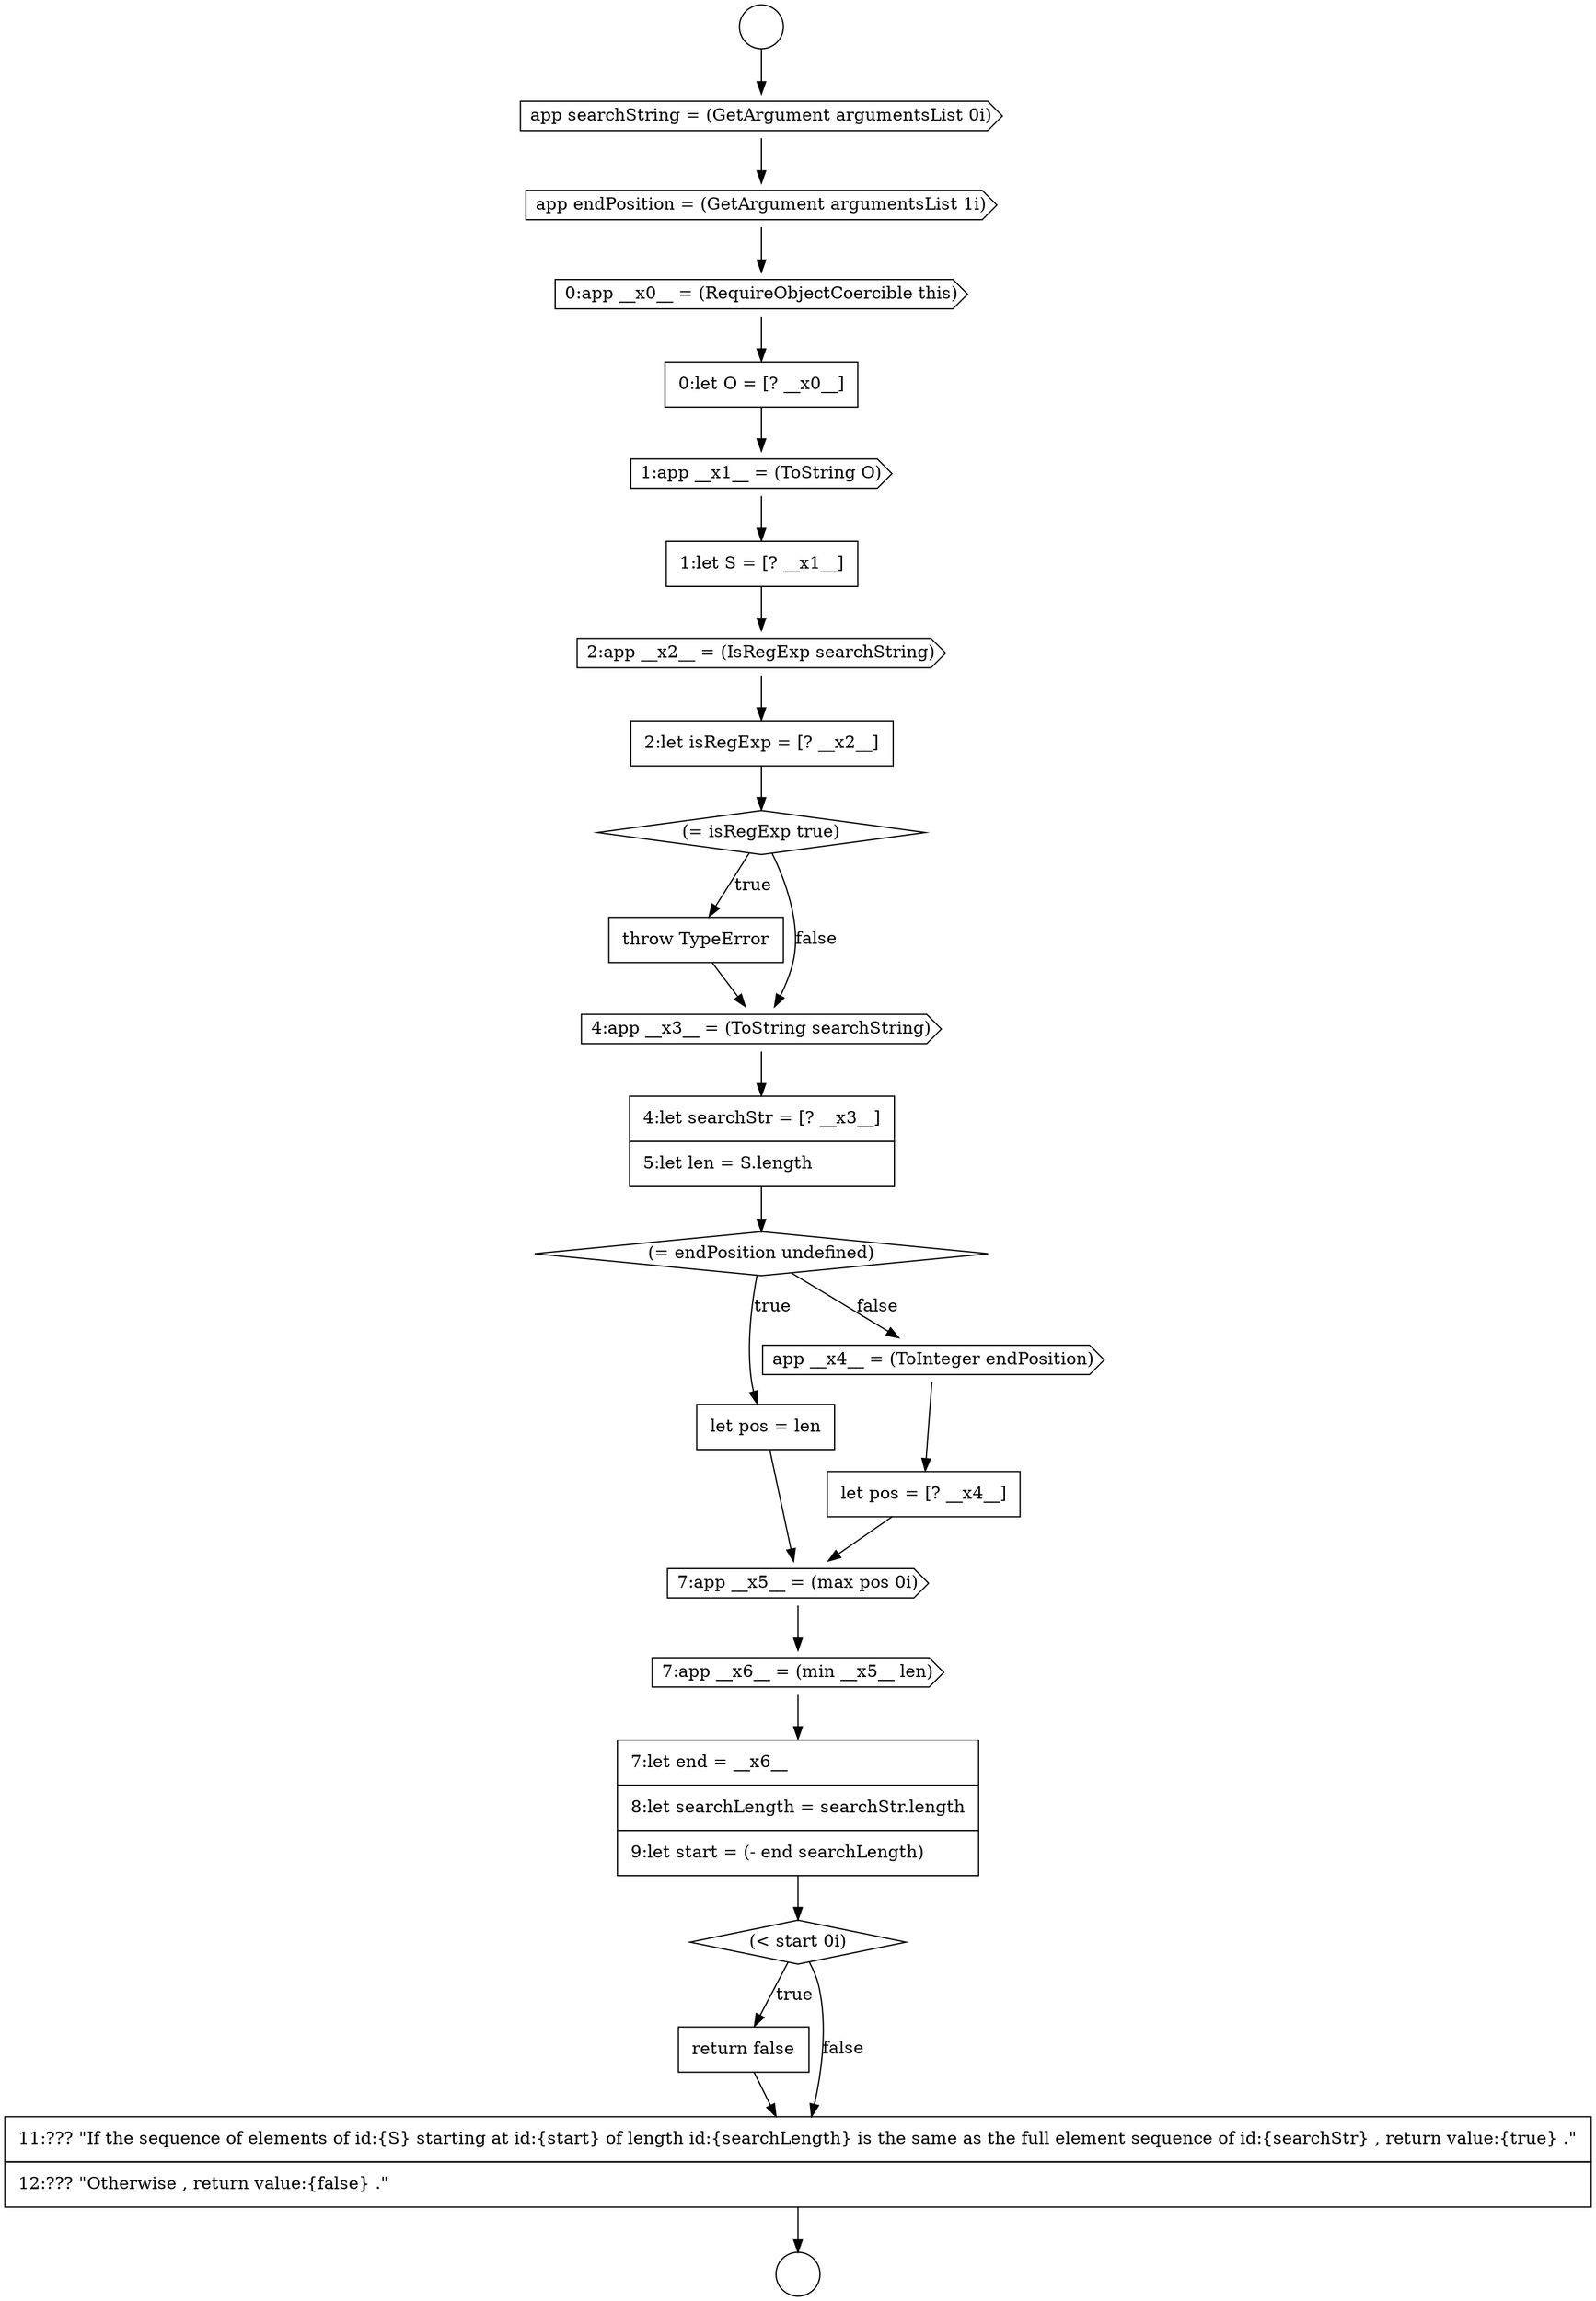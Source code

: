 digraph {
  node11907 [shape=none, margin=0, label=<<font color="black">
    <table border="0" cellborder="1" cellspacing="0" cellpadding="10">
      <tr><td align="left">7:let end = __x6__</td></tr>
      <tr><td align="left">8:let searchLength = searchStr.length</td></tr>
      <tr><td align="left">9:let start = (- end searchLength)</td></tr>
    </table>
  </font>> color="black" fillcolor="white" style=filled]
  node11897 [shape=diamond, label=<<font color="black">(= isRegExp true)</font>> color="black" fillcolor="white" style=filled]
  node11908 [shape=diamond, label=<<font color="black">(&lt; start 0i)</font>> color="black" fillcolor="white" style=filled]
  node11892 [shape=none, margin=0, label=<<font color="black">
    <table border="0" cellborder="1" cellspacing="0" cellpadding="10">
      <tr><td align="left">0:let O = [? __x0__]</td></tr>
    </table>
  </font>> color="black" fillcolor="white" style=filled]
  node11888 [shape=circle label=" " color="black" fillcolor="white" style=filled]
  node11901 [shape=diamond, label=<<font color="black">(= endPosition undefined)</font>> color="black" fillcolor="white" style=filled]
  node11905 [shape=cds, label=<<font color="black">7:app __x5__ = (max pos 0i)</font>> color="black" fillcolor="white" style=filled]
  node11900 [shape=none, margin=0, label=<<font color="black">
    <table border="0" cellborder="1" cellspacing="0" cellpadding="10">
      <tr><td align="left">4:let searchStr = [? __x3__]</td></tr>
      <tr><td align="left">5:let len = S.length</td></tr>
    </table>
  </font>> color="black" fillcolor="white" style=filled]
  node11893 [shape=cds, label=<<font color="black">1:app __x1__ = (ToString O)</font>> color="black" fillcolor="white" style=filled]
  node11887 [shape=circle label=" " color="black" fillcolor="white" style=filled]
  node11889 [shape=cds, label=<<font color="black">app searchString = (GetArgument argumentsList 0i)</font>> color="black" fillcolor="white" style=filled]
  node11909 [shape=none, margin=0, label=<<font color="black">
    <table border="0" cellborder="1" cellspacing="0" cellpadding="10">
      <tr><td align="left">return false</td></tr>
    </table>
  </font>> color="black" fillcolor="white" style=filled]
  node11906 [shape=cds, label=<<font color="black">7:app __x6__ = (min __x5__ len)</font>> color="black" fillcolor="white" style=filled]
  node11910 [shape=none, margin=0, label=<<font color="black">
    <table border="0" cellborder="1" cellspacing="0" cellpadding="10">
      <tr><td align="left">11:??? &quot;If the sequence of elements of id:{S} starting at id:{start} of length id:{searchLength} is the same as the full element sequence of id:{searchStr} , return value:{true} .&quot;</td></tr>
      <tr><td align="left">12:??? &quot;Otherwise , return value:{false} .&quot;</td></tr>
    </table>
  </font>> color="black" fillcolor="white" style=filled]
  node11896 [shape=none, margin=0, label=<<font color="black">
    <table border="0" cellborder="1" cellspacing="0" cellpadding="10">
      <tr><td align="left">2:let isRegExp = [? __x2__]</td></tr>
    </table>
  </font>> color="black" fillcolor="white" style=filled]
  node11895 [shape=cds, label=<<font color="black">2:app __x2__ = (IsRegExp searchString)</font>> color="black" fillcolor="white" style=filled]
  node11898 [shape=none, margin=0, label=<<font color="black">
    <table border="0" cellborder="1" cellspacing="0" cellpadding="10">
      <tr><td align="left">throw TypeError</td></tr>
    </table>
  </font>> color="black" fillcolor="white" style=filled]
  node11891 [shape=cds, label=<<font color="black">0:app __x0__ = (RequireObjectCoercible this)</font>> color="black" fillcolor="white" style=filled]
  node11902 [shape=none, margin=0, label=<<font color="black">
    <table border="0" cellborder="1" cellspacing="0" cellpadding="10">
      <tr><td align="left">let pos = len</td></tr>
    </table>
  </font>> color="black" fillcolor="white" style=filled]
  node11899 [shape=cds, label=<<font color="black">4:app __x3__ = (ToString searchString)</font>> color="black" fillcolor="white" style=filled]
  node11904 [shape=none, margin=0, label=<<font color="black">
    <table border="0" cellborder="1" cellspacing="0" cellpadding="10">
      <tr><td align="left">let pos = [? __x4__]</td></tr>
    </table>
  </font>> color="black" fillcolor="white" style=filled]
  node11894 [shape=none, margin=0, label=<<font color="black">
    <table border="0" cellborder="1" cellspacing="0" cellpadding="10">
      <tr><td align="left">1:let S = [? __x1__]</td></tr>
    </table>
  </font>> color="black" fillcolor="white" style=filled]
  node11903 [shape=cds, label=<<font color="black">app __x4__ = (ToInteger endPosition)</font>> color="black" fillcolor="white" style=filled]
  node11890 [shape=cds, label=<<font color="black">app endPosition = (GetArgument argumentsList 1i)</font>> color="black" fillcolor="white" style=filled]
  node11893 -> node11894 [ color="black"]
  node11889 -> node11890 [ color="black"]
  node11908 -> node11909 [label=<<font color="black">true</font>> color="black"]
  node11908 -> node11910 [label=<<font color="black">false</font>> color="black"]
  node11909 -> node11910 [ color="black"]
  node11890 -> node11891 [ color="black"]
  node11902 -> node11905 [ color="black"]
  node11897 -> node11898 [label=<<font color="black">true</font>> color="black"]
  node11897 -> node11899 [label=<<font color="black">false</font>> color="black"]
  node11906 -> node11907 [ color="black"]
  node11910 -> node11888 [ color="black"]
  node11891 -> node11892 [ color="black"]
  node11900 -> node11901 [ color="black"]
  node11905 -> node11906 [ color="black"]
  node11899 -> node11900 [ color="black"]
  node11887 -> node11889 [ color="black"]
  node11904 -> node11905 [ color="black"]
  node11907 -> node11908 [ color="black"]
  node11903 -> node11904 [ color="black"]
  node11892 -> node11893 [ color="black"]
  node11898 -> node11899 [ color="black"]
  node11901 -> node11902 [label=<<font color="black">true</font>> color="black"]
  node11901 -> node11903 [label=<<font color="black">false</font>> color="black"]
  node11894 -> node11895 [ color="black"]
  node11895 -> node11896 [ color="black"]
  node11896 -> node11897 [ color="black"]
}
